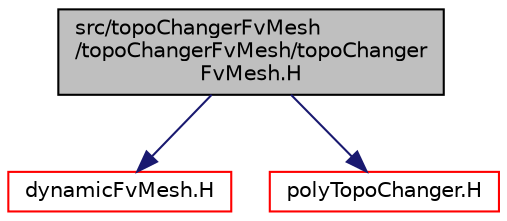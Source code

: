 digraph "src/topoChangerFvMesh/topoChangerFvMesh/topoChangerFvMesh.H"
{
  bgcolor="transparent";
  edge [fontname="Helvetica",fontsize="10",labelfontname="Helvetica",labelfontsize="10"];
  node [fontname="Helvetica",fontsize="10",shape=record];
  Node1 [label="src/topoChangerFvMesh\l/topoChangerFvMesh/topoChanger\lFvMesh.H",height=0.2,width=0.4,color="black", fillcolor="grey75", style="filled", fontcolor="black"];
  Node1 -> Node2 [color="midnightblue",fontsize="10",style="solid",fontname="Helvetica"];
  Node2 [label="dynamicFvMesh.H",height=0.2,width=0.4,color="red",URL="$a04721.html"];
  Node1 -> Node3 [color="midnightblue",fontsize="10",style="solid",fontname="Helvetica"];
  Node3 [label="polyTopoChanger.H",height=0.2,width=0.4,color="red",URL="$a04915.html"];
}
